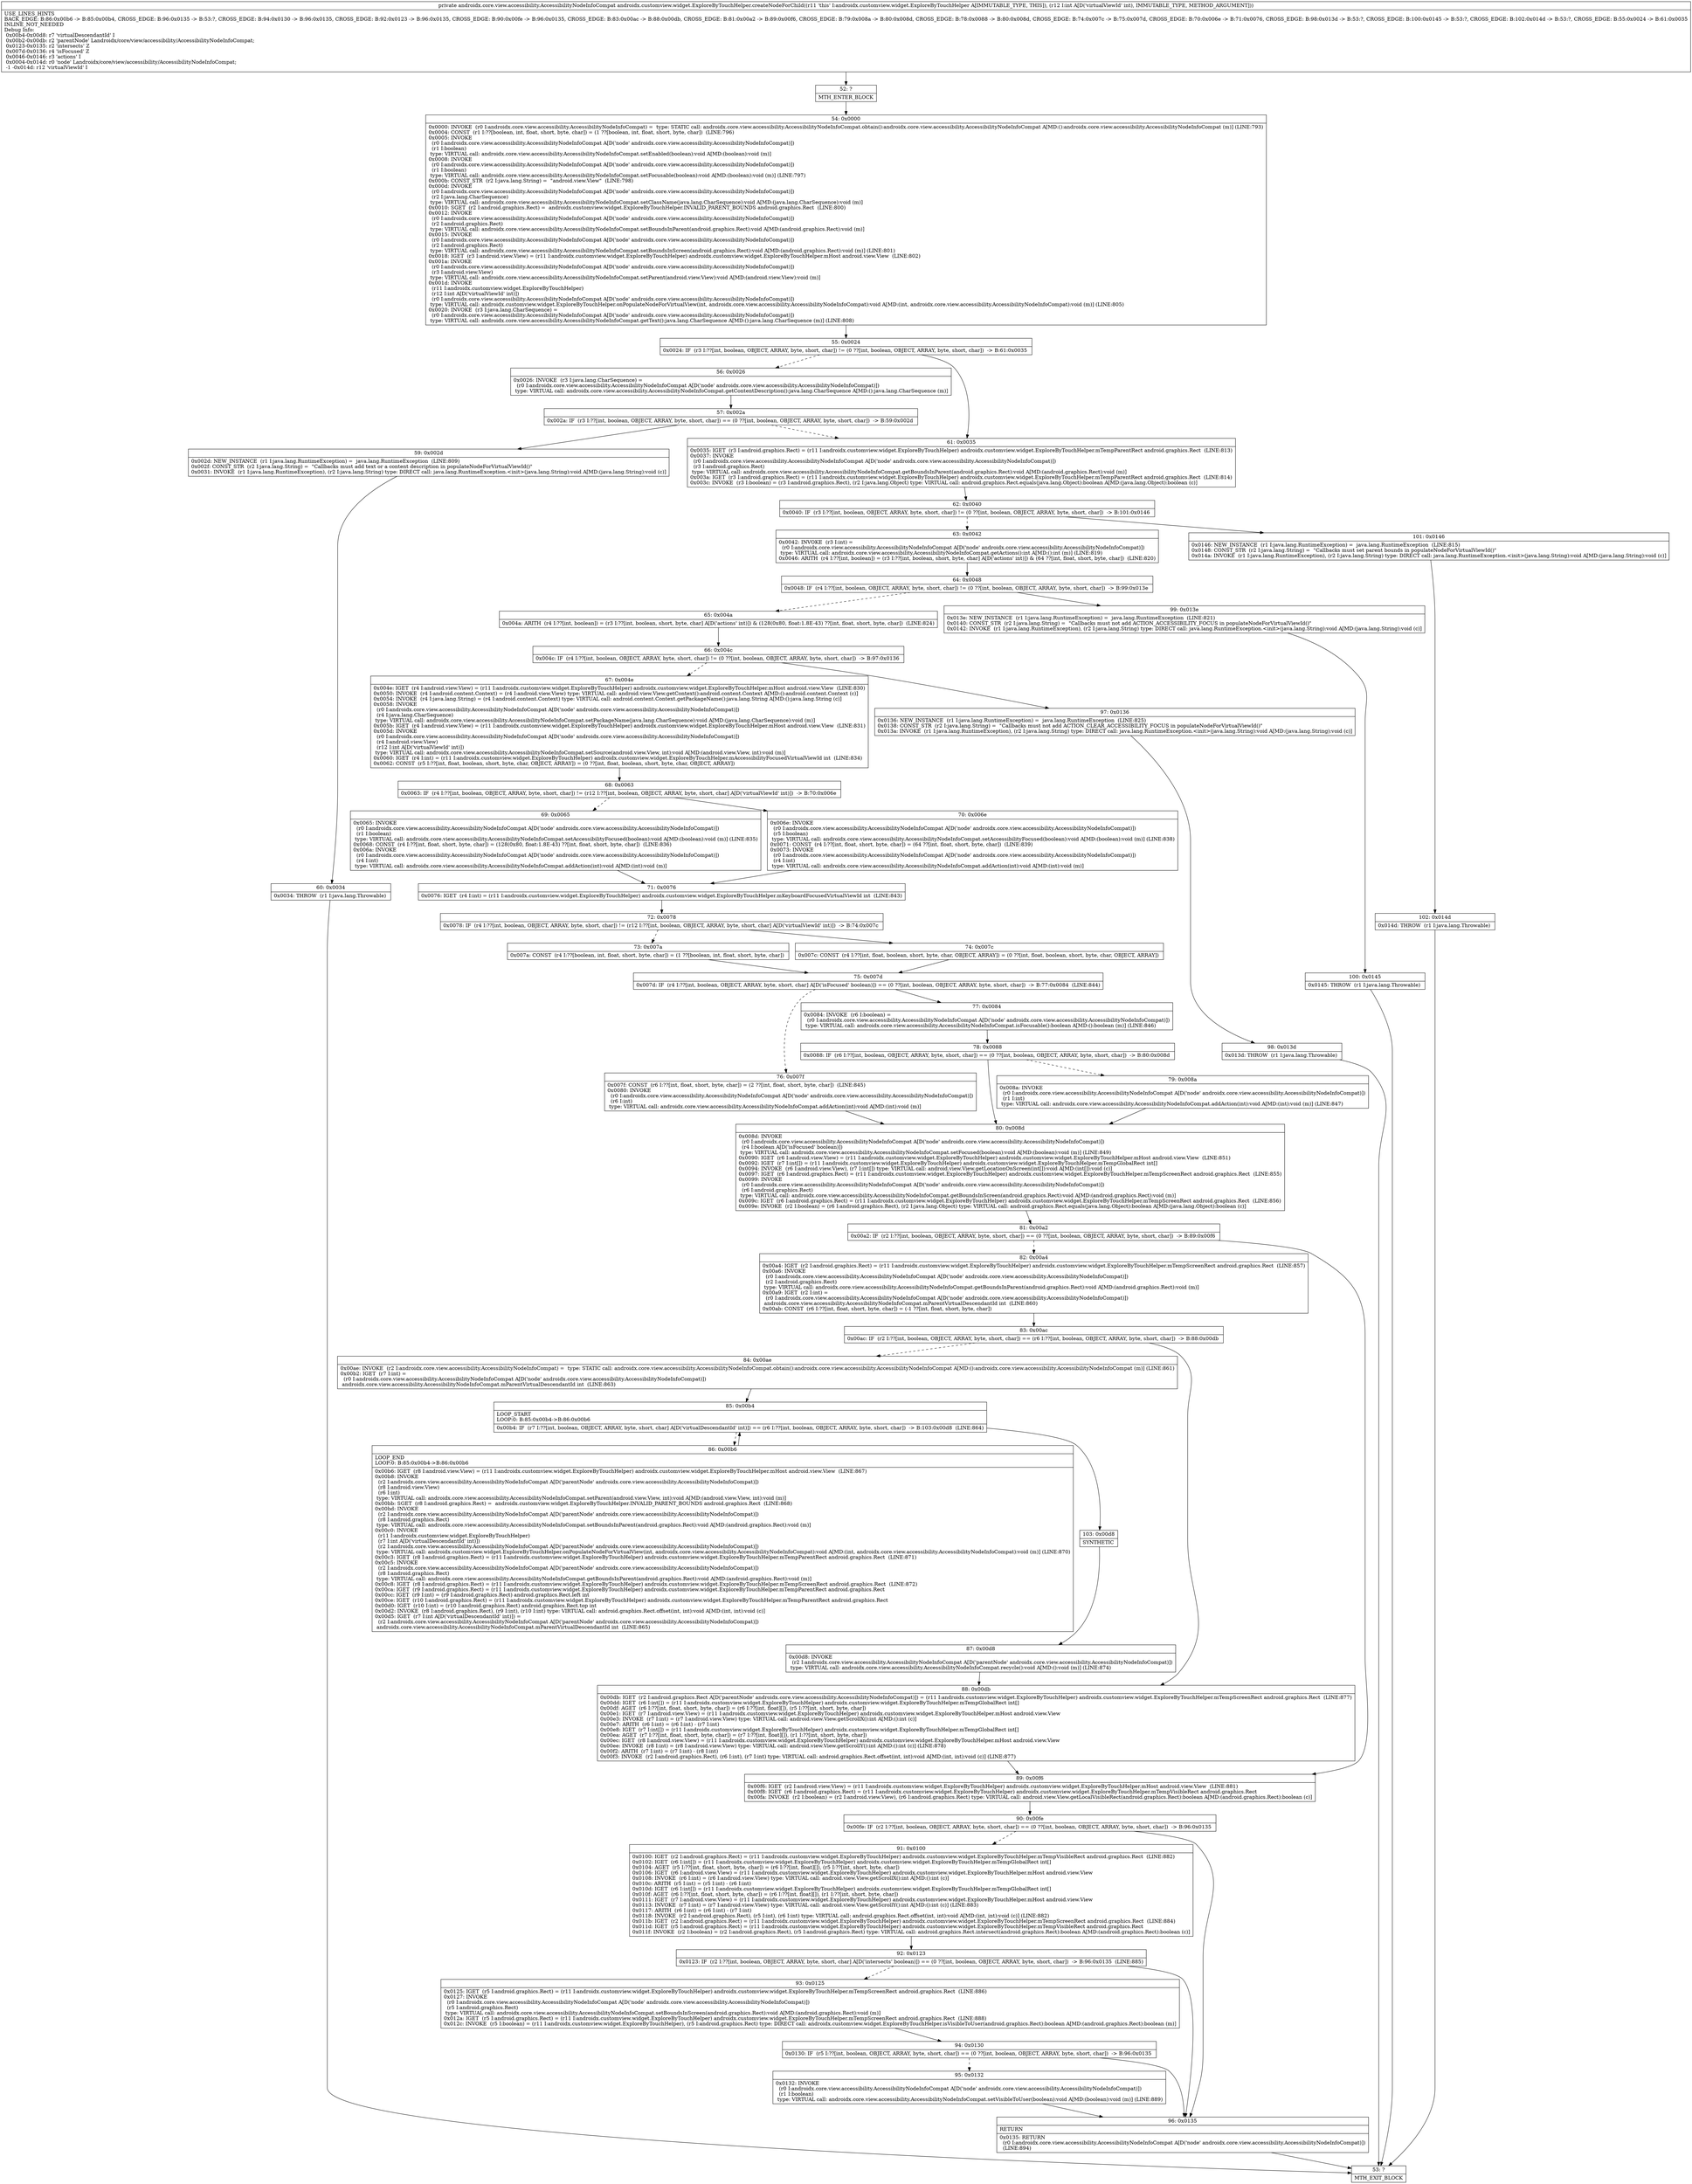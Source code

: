 digraph "CFG forandroidx.customview.widget.ExploreByTouchHelper.createNodeForChild(I)Landroidx\/core\/view\/accessibility\/AccessibilityNodeInfoCompat;" {
Node_52 [shape=record,label="{52\:\ ?|MTH_ENTER_BLOCK\l}"];
Node_54 [shape=record,label="{54\:\ 0x0000|0x0000: INVOKE  (r0 I:androidx.core.view.accessibility.AccessibilityNodeInfoCompat) =  type: STATIC call: androidx.core.view.accessibility.AccessibilityNodeInfoCompat.obtain():androidx.core.view.accessibility.AccessibilityNodeInfoCompat A[MD:():androidx.core.view.accessibility.AccessibilityNodeInfoCompat (m)] (LINE:793)\l0x0004: CONST  (r1 I:??[boolean, int, float, short, byte, char]) = (1 ??[boolean, int, float, short, byte, char])  (LINE:796)\l0x0005: INVOKE  \l  (r0 I:androidx.core.view.accessibility.AccessibilityNodeInfoCompat A[D('node' androidx.core.view.accessibility.AccessibilityNodeInfoCompat)])\l  (r1 I:boolean)\l type: VIRTUAL call: androidx.core.view.accessibility.AccessibilityNodeInfoCompat.setEnabled(boolean):void A[MD:(boolean):void (m)]\l0x0008: INVOKE  \l  (r0 I:androidx.core.view.accessibility.AccessibilityNodeInfoCompat A[D('node' androidx.core.view.accessibility.AccessibilityNodeInfoCompat)])\l  (r1 I:boolean)\l type: VIRTUAL call: androidx.core.view.accessibility.AccessibilityNodeInfoCompat.setFocusable(boolean):void A[MD:(boolean):void (m)] (LINE:797)\l0x000b: CONST_STR  (r2 I:java.lang.String) =  \"android.view.View\"  (LINE:798)\l0x000d: INVOKE  \l  (r0 I:androidx.core.view.accessibility.AccessibilityNodeInfoCompat A[D('node' androidx.core.view.accessibility.AccessibilityNodeInfoCompat)])\l  (r2 I:java.lang.CharSequence)\l type: VIRTUAL call: androidx.core.view.accessibility.AccessibilityNodeInfoCompat.setClassName(java.lang.CharSequence):void A[MD:(java.lang.CharSequence):void (m)]\l0x0010: SGET  (r2 I:android.graphics.Rect) =  androidx.customview.widget.ExploreByTouchHelper.INVALID_PARENT_BOUNDS android.graphics.Rect  (LINE:800)\l0x0012: INVOKE  \l  (r0 I:androidx.core.view.accessibility.AccessibilityNodeInfoCompat A[D('node' androidx.core.view.accessibility.AccessibilityNodeInfoCompat)])\l  (r2 I:android.graphics.Rect)\l type: VIRTUAL call: androidx.core.view.accessibility.AccessibilityNodeInfoCompat.setBoundsInParent(android.graphics.Rect):void A[MD:(android.graphics.Rect):void (m)]\l0x0015: INVOKE  \l  (r0 I:androidx.core.view.accessibility.AccessibilityNodeInfoCompat A[D('node' androidx.core.view.accessibility.AccessibilityNodeInfoCompat)])\l  (r2 I:android.graphics.Rect)\l type: VIRTUAL call: androidx.core.view.accessibility.AccessibilityNodeInfoCompat.setBoundsInScreen(android.graphics.Rect):void A[MD:(android.graphics.Rect):void (m)] (LINE:801)\l0x0018: IGET  (r3 I:android.view.View) = (r11 I:androidx.customview.widget.ExploreByTouchHelper) androidx.customview.widget.ExploreByTouchHelper.mHost android.view.View  (LINE:802)\l0x001a: INVOKE  \l  (r0 I:androidx.core.view.accessibility.AccessibilityNodeInfoCompat A[D('node' androidx.core.view.accessibility.AccessibilityNodeInfoCompat)])\l  (r3 I:android.view.View)\l type: VIRTUAL call: androidx.core.view.accessibility.AccessibilityNodeInfoCompat.setParent(android.view.View):void A[MD:(android.view.View):void (m)]\l0x001d: INVOKE  \l  (r11 I:androidx.customview.widget.ExploreByTouchHelper)\l  (r12 I:int A[D('virtualViewId' int)])\l  (r0 I:androidx.core.view.accessibility.AccessibilityNodeInfoCompat A[D('node' androidx.core.view.accessibility.AccessibilityNodeInfoCompat)])\l type: VIRTUAL call: androidx.customview.widget.ExploreByTouchHelper.onPopulateNodeForVirtualView(int, androidx.core.view.accessibility.AccessibilityNodeInfoCompat):void A[MD:(int, androidx.core.view.accessibility.AccessibilityNodeInfoCompat):void (m)] (LINE:805)\l0x0020: INVOKE  (r3 I:java.lang.CharSequence) = \l  (r0 I:androidx.core.view.accessibility.AccessibilityNodeInfoCompat A[D('node' androidx.core.view.accessibility.AccessibilityNodeInfoCompat)])\l type: VIRTUAL call: androidx.core.view.accessibility.AccessibilityNodeInfoCompat.getText():java.lang.CharSequence A[MD:():java.lang.CharSequence (m)] (LINE:808)\l}"];
Node_55 [shape=record,label="{55\:\ 0x0024|0x0024: IF  (r3 I:??[int, boolean, OBJECT, ARRAY, byte, short, char]) != (0 ??[int, boolean, OBJECT, ARRAY, byte, short, char])  \-\> B:61:0x0035 \l}"];
Node_56 [shape=record,label="{56\:\ 0x0026|0x0026: INVOKE  (r3 I:java.lang.CharSequence) = \l  (r0 I:androidx.core.view.accessibility.AccessibilityNodeInfoCompat A[D('node' androidx.core.view.accessibility.AccessibilityNodeInfoCompat)])\l type: VIRTUAL call: androidx.core.view.accessibility.AccessibilityNodeInfoCompat.getContentDescription():java.lang.CharSequence A[MD:():java.lang.CharSequence (m)]\l}"];
Node_57 [shape=record,label="{57\:\ 0x002a|0x002a: IF  (r3 I:??[int, boolean, OBJECT, ARRAY, byte, short, char]) == (0 ??[int, boolean, OBJECT, ARRAY, byte, short, char])  \-\> B:59:0x002d \l}"];
Node_59 [shape=record,label="{59\:\ 0x002d|0x002d: NEW_INSTANCE  (r1 I:java.lang.RuntimeException) =  java.lang.RuntimeException  (LINE:809)\l0x002f: CONST_STR  (r2 I:java.lang.String) =  \"Callbacks must add text or a content description in populateNodeForVirtualViewId()\" \l0x0031: INVOKE  (r1 I:java.lang.RuntimeException), (r2 I:java.lang.String) type: DIRECT call: java.lang.RuntimeException.\<init\>(java.lang.String):void A[MD:(java.lang.String):void (c)]\l}"];
Node_60 [shape=record,label="{60\:\ 0x0034|0x0034: THROW  (r1 I:java.lang.Throwable) \l}"];
Node_53 [shape=record,label="{53\:\ ?|MTH_EXIT_BLOCK\l}"];
Node_61 [shape=record,label="{61\:\ 0x0035|0x0035: IGET  (r3 I:android.graphics.Rect) = (r11 I:androidx.customview.widget.ExploreByTouchHelper) androidx.customview.widget.ExploreByTouchHelper.mTempParentRect android.graphics.Rect  (LINE:813)\l0x0037: INVOKE  \l  (r0 I:androidx.core.view.accessibility.AccessibilityNodeInfoCompat A[D('node' androidx.core.view.accessibility.AccessibilityNodeInfoCompat)])\l  (r3 I:android.graphics.Rect)\l type: VIRTUAL call: androidx.core.view.accessibility.AccessibilityNodeInfoCompat.getBoundsInParent(android.graphics.Rect):void A[MD:(android.graphics.Rect):void (m)]\l0x003a: IGET  (r3 I:android.graphics.Rect) = (r11 I:androidx.customview.widget.ExploreByTouchHelper) androidx.customview.widget.ExploreByTouchHelper.mTempParentRect android.graphics.Rect  (LINE:814)\l0x003c: INVOKE  (r3 I:boolean) = (r3 I:android.graphics.Rect), (r2 I:java.lang.Object) type: VIRTUAL call: android.graphics.Rect.equals(java.lang.Object):boolean A[MD:(java.lang.Object):boolean (c)]\l}"];
Node_62 [shape=record,label="{62\:\ 0x0040|0x0040: IF  (r3 I:??[int, boolean, OBJECT, ARRAY, byte, short, char]) != (0 ??[int, boolean, OBJECT, ARRAY, byte, short, char])  \-\> B:101:0x0146 \l}"];
Node_63 [shape=record,label="{63\:\ 0x0042|0x0042: INVOKE  (r3 I:int) = \l  (r0 I:androidx.core.view.accessibility.AccessibilityNodeInfoCompat A[D('node' androidx.core.view.accessibility.AccessibilityNodeInfoCompat)])\l type: VIRTUAL call: androidx.core.view.accessibility.AccessibilityNodeInfoCompat.getActions():int A[MD:():int (m)] (LINE:819)\l0x0046: ARITH  (r4 I:??[int, boolean]) = (r3 I:??[int, boolean, short, byte, char] A[D('actions' int)]) & (64 ??[int, float, short, byte, char])  (LINE:820)\l}"];
Node_64 [shape=record,label="{64\:\ 0x0048|0x0048: IF  (r4 I:??[int, boolean, OBJECT, ARRAY, byte, short, char]) != (0 ??[int, boolean, OBJECT, ARRAY, byte, short, char])  \-\> B:99:0x013e \l}"];
Node_65 [shape=record,label="{65\:\ 0x004a|0x004a: ARITH  (r4 I:??[int, boolean]) = (r3 I:??[int, boolean, short, byte, char] A[D('actions' int)]) & (128(0x80, float:1.8E\-43) ??[int, float, short, byte, char])  (LINE:824)\l}"];
Node_66 [shape=record,label="{66\:\ 0x004c|0x004c: IF  (r4 I:??[int, boolean, OBJECT, ARRAY, byte, short, char]) != (0 ??[int, boolean, OBJECT, ARRAY, byte, short, char])  \-\> B:97:0x0136 \l}"];
Node_67 [shape=record,label="{67\:\ 0x004e|0x004e: IGET  (r4 I:android.view.View) = (r11 I:androidx.customview.widget.ExploreByTouchHelper) androidx.customview.widget.ExploreByTouchHelper.mHost android.view.View  (LINE:830)\l0x0050: INVOKE  (r4 I:android.content.Context) = (r4 I:android.view.View) type: VIRTUAL call: android.view.View.getContext():android.content.Context A[MD:():android.content.Context (c)]\l0x0054: INVOKE  (r4 I:java.lang.String) = (r4 I:android.content.Context) type: VIRTUAL call: android.content.Context.getPackageName():java.lang.String A[MD:():java.lang.String (c)]\l0x0058: INVOKE  \l  (r0 I:androidx.core.view.accessibility.AccessibilityNodeInfoCompat A[D('node' androidx.core.view.accessibility.AccessibilityNodeInfoCompat)])\l  (r4 I:java.lang.CharSequence)\l type: VIRTUAL call: androidx.core.view.accessibility.AccessibilityNodeInfoCompat.setPackageName(java.lang.CharSequence):void A[MD:(java.lang.CharSequence):void (m)]\l0x005b: IGET  (r4 I:android.view.View) = (r11 I:androidx.customview.widget.ExploreByTouchHelper) androidx.customview.widget.ExploreByTouchHelper.mHost android.view.View  (LINE:831)\l0x005d: INVOKE  \l  (r0 I:androidx.core.view.accessibility.AccessibilityNodeInfoCompat A[D('node' androidx.core.view.accessibility.AccessibilityNodeInfoCompat)])\l  (r4 I:android.view.View)\l  (r12 I:int A[D('virtualViewId' int)])\l type: VIRTUAL call: androidx.core.view.accessibility.AccessibilityNodeInfoCompat.setSource(android.view.View, int):void A[MD:(android.view.View, int):void (m)]\l0x0060: IGET  (r4 I:int) = (r11 I:androidx.customview.widget.ExploreByTouchHelper) androidx.customview.widget.ExploreByTouchHelper.mAccessibilityFocusedVirtualViewId int  (LINE:834)\l0x0062: CONST  (r5 I:??[int, float, boolean, short, byte, char, OBJECT, ARRAY]) = (0 ??[int, float, boolean, short, byte, char, OBJECT, ARRAY]) \l}"];
Node_68 [shape=record,label="{68\:\ 0x0063|0x0063: IF  (r4 I:??[int, boolean, OBJECT, ARRAY, byte, short, char]) != (r12 I:??[int, boolean, OBJECT, ARRAY, byte, short, char] A[D('virtualViewId' int)])  \-\> B:70:0x006e \l}"];
Node_69 [shape=record,label="{69\:\ 0x0065|0x0065: INVOKE  \l  (r0 I:androidx.core.view.accessibility.AccessibilityNodeInfoCompat A[D('node' androidx.core.view.accessibility.AccessibilityNodeInfoCompat)])\l  (r1 I:boolean)\l type: VIRTUAL call: androidx.core.view.accessibility.AccessibilityNodeInfoCompat.setAccessibilityFocused(boolean):void A[MD:(boolean):void (m)] (LINE:835)\l0x0068: CONST  (r4 I:??[int, float, short, byte, char]) = (128(0x80, float:1.8E\-43) ??[int, float, short, byte, char])  (LINE:836)\l0x006a: INVOKE  \l  (r0 I:androidx.core.view.accessibility.AccessibilityNodeInfoCompat A[D('node' androidx.core.view.accessibility.AccessibilityNodeInfoCompat)])\l  (r4 I:int)\l type: VIRTUAL call: androidx.core.view.accessibility.AccessibilityNodeInfoCompat.addAction(int):void A[MD:(int):void (m)]\l}"];
Node_71 [shape=record,label="{71\:\ 0x0076|0x0076: IGET  (r4 I:int) = (r11 I:androidx.customview.widget.ExploreByTouchHelper) androidx.customview.widget.ExploreByTouchHelper.mKeyboardFocusedVirtualViewId int  (LINE:843)\l}"];
Node_72 [shape=record,label="{72\:\ 0x0078|0x0078: IF  (r4 I:??[int, boolean, OBJECT, ARRAY, byte, short, char]) != (r12 I:??[int, boolean, OBJECT, ARRAY, byte, short, char] A[D('virtualViewId' int)])  \-\> B:74:0x007c \l}"];
Node_73 [shape=record,label="{73\:\ 0x007a|0x007a: CONST  (r4 I:??[boolean, int, float, short, byte, char]) = (1 ??[boolean, int, float, short, byte, char]) \l}"];
Node_75 [shape=record,label="{75\:\ 0x007d|0x007d: IF  (r4 I:??[int, boolean, OBJECT, ARRAY, byte, short, char] A[D('isFocused' boolean)]) == (0 ??[int, boolean, OBJECT, ARRAY, byte, short, char])  \-\> B:77:0x0084  (LINE:844)\l}"];
Node_76 [shape=record,label="{76\:\ 0x007f|0x007f: CONST  (r6 I:??[int, float, short, byte, char]) = (2 ??[int, float, short, byte, char])  (LINE:845)\l0x0080: INVOKE  \l  (r0 I:androidx.core.view.accessibility.AccessibilityNodeInfoCompat A[D('node' androidx.core.view.accessibility.AccessibilityNodeInfoCompat)])\l  (r6 I:int)\l type: VIRTUAL call: androidx.core.view.accessibility.AccessibilityNodeInfoCompat.addAction(int):void A[MD:(int):void (m)]\l}"];
Node_80 [shape=record,label="{80\:\ 0x008d|0x008d: INVOKE  \l  (r0 I:androidx.core.view.accessibility.AccessibilityNodeInfoCompat A[D('node' androidx.core.view.accessibility.AccessibilityNodeInfoCompat)])\l  (r4 I:boolean A[D('isFocused' boolean)])\l type: VIRTUAL call: androidx.core.view.accessibility.AccessibilityNodeInfoCompat.setFocused(boolean):void A[MD:(boolean):void (m)] (LINE:849)\l0x0090: IGET  (r6 I:android.view.View) = (r11 I:androidx.customview.widget.ExploreByTouchHelper) androidx.customview.widget.ExploreByTouchHelper.mHost android.view.View  (LINE:851)\l0x0092: IGET  (r7 I:int[]) = (r11 I:androidx.customview.widget.ExploreByTouchHelper) androidx.customview.widget.ExploreByTouchHelper.mTempGlobalRect int[] \l0x0094: INVOKE  (r6 I:android.view.View), (r7 I:int[]) type: VIRTUAL call: android.view.View.getLocationOnScreen(int[]):void A[MD:(int[]):void (c)]\l0x0097: IGET  (r6 I:android.graphics.Rect) = (r11 I:androidx.customview.widget.ExploreByTouchHelper) androidx.customview.widget.ExploreByTouchHelper.mTempScreenRect android.graphics.Rect  (LINE:855)\l0x0099: INVOKE  \l  (r0 I:androidx.core.view.accessibility.AccessibilityNodeInfoCompat A[D('node' androidx.core.view.accessibility.AccessibilityNodeInfoCompat)])\l  (r6 I:android.graphics.Rect)\l type: VIRTUAL call: androidx.core.view.accessibility.AccessibilityNodeInfoCompat.getBoundsInScreen(android.graphics.Rect):void A[MD:(android.graphics.Rect):void (m)]\l0x009c: IGET  (r6 I:android.graphics.Rect) = (r11 I:androidx.customview.widget.ExploreByTouchHelper) androidx.customview.widget.ExploreByTouchHelper.mTempScreenRect android.graphics.Rect  (LINE:856)\l0x009e: INVOKE  (r2 I:boolean) = (r6 I:android.graphics.Rect), (r2 I:java.lang.Object) type: VIRTUAL call: android.graphics.Rect.equals(java.lang.Object):boolean A[MD:(java.lang.Object):boolean (c)]\l}"];
Node_81 [shape=record,label="{81\:\ 0x00a2|0x00a2: IF  (r2 I:??[int, boolean, OBJECT, ARRAY, byte, short, char]) == (0 ??[int, boolean, OBJECT, ARRAY, byte, short, char])  \-\> B:89:0x00f6 \l}"];
Node_82 [shape=record,label="{82\:\ 0x00a4|0x00a4: IGET  (r2 I:android.graphics.Rect) = (r11 I:androidx.customview.widget.ExploreByTouchHelper) androidx.customview.widget.ExploreByTouchHelper.mTempScreenRect android.graphics.Rect  (LINE:857)\l0x00a6: INVOKE  \l  (r0 I:androidx.core.view.accessibility.AccessibilityNodeInfoCompat A[D('node' androidx.core.view.accessibility.AccessibilityNodeInfoCompat)])\l  (r2 I:android.graphics.Rect)\l type: VIRTUAL call: androidx.core.view.accessibility.AccessibilityNodeInfoCompat.getBoundsInParent(android.graphics.Rect):void A[MD:(android.graphics.Rect):void (m)]\l0x00a9: IGET  (r2 I:int) = \l  (r0 I:androidx.core.view.accessibility.AccessibilityNodeInfoCompat A[D('node' androidx.core.view.accessibility.AccessibilityNodeInfoCompat)])\l androidx.core.view.accessibility.AccessibilityNodeInfoCompat.mParentVirtualDescendantId int  (LINE:860)\l0x00ab: CONST  (r6 I:??[int, float, short, byte, char]) = (\-1 ??[int, float, short, byte, char]) \l}"];
Node_83 [shape=record,label="{83\:\ 0x00ac|0x00ac: IF  (r2 I:??[int, boolean, OBJECT, ARRAY, byte, short, char]) == (r6 I:??[int, boolean, OBJECT, ARRAY, byte, short, char])  \-\> B:88:0x00db \l}"];
Node_84 [shape=record,label="{84\:\ 0x00ae|0x00ae: INVOKE  (r2 I:androidx.core.view.accessibility.AccessibilityNodeInfoCompat) =  type: STATIC call: androidx.core.view.accessibility.AccessibilityNodeInfoCompat.obtain():androidx.core.view.accessibility.AccessibilityNodeInfoCompat A[MD:():androidx.core.view.accessibility.AccessibilityNodeInfoCompat (m)] (LINE:861)\l0x00b2: IGET  (r7 I:int) = \l  (r0 I:androidx.core.view.accessibility.AccessibilityNodeInfoCompat A[D('node' androidx.core.view.accessibility.AccessibilityNodeInfoCompat)])\l androidx.core.view.accessibility.AccessibilityNodeInfoCompat.mParentVirtualDescendantId int  (LINE:863)\l}"];
Node_85 [shape=record,label="{85\:\ 0x00b4|LOOP_START\lLOOP:0: B:85:0x00b4\-\>B:86:0x00b6\l|0x00b4: IF  (r7 I:??[int, boolean, OBJECT, ARRAY, byte, short, char] A[D('virtualDescendantId' int)]) == (r6 I:??[int, boolean, OBJECT, ARRAY, byte, short, char])  \-\> B:103:0x00d8  (LINE:864)\l}"];
Node_86 [shape=record,label="{86\:\ 0x00b6|LOOP_END\lLOOP:0: B:85:0x00b4\-\>B:86:0x00b6\l|0x00b6: IGET  (r8 I:android.view.View) = (r11 I:androidx.customview.widget.ExploreByTouchHelper) androidx.customview.widget.ExploreByTouchHelper.mHost android.view.View  (LINE:867)\l0x00b8: INVOKE  \l  (r2 I:androidx.core.view.accessibility.AccessibilityNodeInfoCompat A[D('parentNode' androidx.core.view.accessibility.AccessibilityNodeInfoCompat)])\l  (r8 I:android.view.View)\l  (r6 I:int)\l type: VIRTUAL call: androidx.core.view.accessibility.AccessibilityNodeInfoCompat.setParent(android.view.View, int):void A[MD:(android.view.View, int):void (m)]\l0x00bb: SGET  (r8 I:android.graphics.Rect) =  androidx.customview.widget.ExploreByTouchHelper.INVALID_PARENT_BOUNDS android.graphics.Rect  (LINE:868)\l0x00bd: INVOKE  \l  (r2 I:androidx.core.view.accessibility.AccessibilityNodeInfoCompat A[D('parentNode' androidx.core.view.accessibility.AccessibilityNodeInfoCompat)])\l  (r8 I:android.graphics.Rect)\l type: VIRTUAL call: androidx.core.view.accessibility.AccessibilityNodeInfoCompat.setBoundsInParent(android.graphics.Rect):void A[MD:(android.graphics.Rect):void (m)]\l0x00c0: INVOKE  \l  (r11 I:androidx.customview.widget.ExploreByTouchHelper)\l  (r7 I:int A[D('virtualDescendantId' int)])\l  (r2 I:androidx.core.view.accessibility.AccessibilityNodeInfoCompat A[D('parentNode' androidx.core.view.accessibility.AccessibilityNodeInfoCompat)])\l type: VIRTUAL call: androidx.customview.widget.ExploreByTouchHelper.onPopulateNodeForVirtualView(int, androidx.core.view.accessibility.AccessibilityNodeInfoCompat):void A[MD:(int, androidx.core.view.accessibility.AccessibilityNodeInfoCompat):void (m)] (LINE:870)\l0x00c3: IGET  (r8 I:android.graphics.Rect) = (r11 I:androidx.customview.widget.ExploreByTouchHelper) androidx.customview.widget.ExploreByTouchHelper.mTempParentRect android.graphics.Rect  (LINE:871)\l0x00c5: INVOKE  \l  (r2 I:androidx.core.view.accessibility.AccessibilityNodeInfoCompat A[D('parentNode' androidx.core.view.accessibility.AccessibilityNodeInfoCompat)])\l  (r8 I:android.graphics.Rect)\l type: VIRTUAL call: androidx.core.view.accessibility.AccessibilityNodeInfoCompat.getBoundsInParent(android.graphics.Rect):void A[MD:(android.graphics.Rect):void (m)]\l0x00c8: IGET  (r8 I:android.graphics.Rect) = (r11 I:androidx.customview.widget.ExploreByTouchHelper) androidx.customview.widget.ExploreByTouchHelper.mTempScreenRect android.graphics.Rect  (LINE:872)\l0x00ca: IGET  (r9 I:android.graphics.Rect) = (r11 I:androidx.customview.widget.ExploreByTouchHelper) androidx.customview.widget.ExploreByTouchHelper.mTempParentRect android.graphics.Rect \l0x00cc: IGET  (r9 I:int) = (r9 I:android.graphics.Rect) android.graphics.Rect.left int \l0x00ce: IGET  (r10 I:android.graphics.Rect) = (r11 I:androidx.customview.widget.ExploreByTouchHelper) androidx.customview.widget.ExploreByTouchHelper.mTempParentRect android.graphics.Rect \l0x00d0: IGET  (r10 I:int) = (r10 I:android.graphics.Rect) android.graphics.Rect.top int \l0x00d2: INVOKE  (r8 I:android.graphics.Rect), (r9 I:int), (r10 I:int) type: VIRTUAL call: android.graphics.Rect.offset(int, int):void A[MD:(int, int):void (c)]\l0x00d5: IGET  (r7 I:int A[D('virtualDescendantId' int)]) = \l  (r2 I:androidx.core.view.accessibility.AccessibilityNodeInfoCompat A[D('parentNode' androidx.core.view.accessibility.AccessibilityNodeInfoCompat)])\l androidx.core.view.accessibility.AccessibilityNodeInfoCompat.mParentVirtualDescendantId int  (LINE:865)\l}"];
Node_103 [shape=record,label="{103\:\ 0x00d8|SYNTHETIC\l}"];
Node_87 [shape=record,label="{87\:\ 0x00d8|0x00d8: INVOKE  \l  (r2 I:androidx.core.view.accessibility.AccessibilityNodeInfoCompat A[D('parentNode' androidx.core.view.accessibility.AccessibilityNodeInfoCompat)])\l type: VIRTUAL call: androidx.core.view.accessibility.AccessibilityNodeInfoCompat.recycle():void A[MD:():void (m)] (LINE:874)\l}"];
Node_88 [shape=record,label="{88\:\ 0x00db|0x00db: IGET  (r2 I:android.graphics.Rect A[D('parentNode' androidx.core.view.accessibility.AccessibilityNodeInfoCompat)]) = (r11 I:androidx.customview.widget.ExploreByTouchHelper) androidx.customview.widget.ExploreByTouchHelper.mTempScreenRect android.graphics.Rect  (LINE:877)\l0x00dd: IGET  (r6 I:int[]) = (r11 I:androidx.customview.widget.ExploreByTouchHelper) androidx.customview.widget.ExploreByTouchHelper.mTempGlobalRect int[] \l0x00df: AGET  (r6 I:??[int, float, short, byte, char]) = (r6 I:??[int, float][]), (r5 I:??[int, short, byte, char]) \l0x00e1: IGET  (r7 I:android.view.View) = (r11 I:androidx.customview.widget.ExploreByTouchHelper) androidx.customview.widget.ExploreByTouchHelper.mHost android.view.View \l0x00e3: INVOKE  (r7 I:int) = (r7 I:android.view.View) type: VIRTUAL call: android.view.View.getScrollX():int A[MD:():int (c)]\l0x00e7: ARITH  (r6 I:int) = (r6 I:int) \- (r7 I:int) \l0x00e8: IGET  (r7 I:int[]) = (r11 I:androidx.customview.widget.ExploreByTouchHelper) androidx.customview.widget.ExploreByTouchHelper.mTempGlobalRect int[] \l0x00ea: AGET  (r7 I:??[int, float, short, byte, char]) = (r7 I:??[int, float][]), (r1 I:??[int, short, byte, char]) \l0x00ec: IGET  (r8 I:android.view.View) = (r11 I:androidx.customview.widget.ExploreByTouchHelper) androidx.customview.widget.ExploreByTouchHelper.mHost android.view.View \l0x00ee: INVOKE  (r8 I:int) = (r8 I:android.view.View) type: VIRTUAL call: android.view.View.getScrollY():int A[MD:():int (c)] (LINE:878)\l0x00f2: ARITH  (r7 I:int) = (r7 I:int) \- (r8 I:int) \l0x00f3: INVOKE  (r2 I:android.graphics.Rect), (r6 I:int), (r7 I:int) type: VIRTUAL call: android.graphics.Rect.offset(int, int):void A[MD:(int, int):void (c)] (LINE:877)\l}"];
Node_89 [shape=record,label="{89\:\ 0x00f6|0x00f6: IGET  (r2 I:android.view.View) = (r11 I:androidx.customview.widget.ExploreByTouchHelper) androidx.customview.widget.ExploreByTouchHelper.mHost android.view.View  (LINE:881)\l0x00f8: IGET  (r6 I:android.graphics.Rect) = (r11 I:androidx.customview.widget.ExploreByTouchHelper) androidx.customview.widget.ExploreByTouchHelper.mTempVisibleRect android.graphics.Rect \l0x00fa: INVOKE  (r2 I:boolean) = (r2 I:android.view.View), (r6 I:android.graphics.Rect) type: VIRTUAL call: android.view.View.getLocalVisibleRect(android.graphics.Rect):boolean A[MD:(android.graphics.Rect):boolean (c)]\l}"];
Node_90 [shape=record,label="{90\:\ 0x00fe|0x00fe: IF  (r2 I:??[int, boolean, OBJECT, ARRAY, byte, short, char]) == (0 ??[int, boolean, OBJECT, ARRAY, byte, short, char])  \-\> B:96:0x0135 \l}"];
Node_91 [shape=record,label="{91\:\ 0x0100|0x0100: IGET  (r2 I:android.graphics.Rect) = (r11 I:androidx.customview.widget.ExploreByTouchHelper) androidx.customview.widget.ExploreByTouchHelper.mTempVisibleRect android.graphics.Rect  (LINE:882)\l0x0102: IGET  (r6 I:int[]) = (r11 I:androidx.customview.widget.ExploreByTouchHelper) androidx.customview.widget.ExploreByTouchHelper.mTempGlobalRect int[] \l0x0104: AGET  (r5 I:??[int, float, short, byte, char]) = (r6 I:??[int, float][]), (r5 I:??[int, short, byte, char]) \l0x0106: IGET  (r6 I:android.view.View) = (r11 I:androidx.customview.widget.ExploreByTouchHelper) androidx.customview.widget.ExploreByTouchHelper.mHost android.view.View \l0x0108: INVOKE  (r6 I:int) = (r6 I:android.view.View) type: VIRTUAL call: android.view.View.getScrollX():int A[MD:():int (c)]\l0x010c: ARITH  (r5 I:int) = (r5 I:int) \- (r6 I:int) \l0x010d: IGET  (r6 I:int[]) = (r11 I:androidx.customview.widget.ExploreByTouchHelper) androidx.customview.widget.ExploreByTouchHelper.mTempGlobalRect int[] \l0x010f: AGET  (r6 I:??[int, float, short, byte, char]) = (r6 I:??[int, float][]), (r1 I:??[int, short, byte, char]) \l0x0111: IGET  (r7 I:android.view.View) = (r11 I:androidx.customview.widget.ExploreByTouchHelper) androidx.customview.widget.ExploreByTouchHelper.mHost android.view.View \l0x0113: INVOKE  (r7 I:int) = (r7 I:android.view.View) type: VIRTUAL call: android.view.View.getScrollY():int A[MD:():int (c)] (LINE:883)\l0x0117: ARITH  (r6 I:int) = (r6 I:int) \- (r7 I:int) \l0x0118: INVOKE  (r2 I:android.graphics.Rect), (r5 I:int), (r6 I:int) type: VIRTUAL call: android.graphics.Rect.offset(int, int):void A[MD:(int, int):void (c)] (LINE:882)\l0x011b: IGET  (r2 I:android.graphics.Rect) = (r11 I:androidx.customview.widget.ExploreByTouchHelper) androidx.customview.widget.ExploreByTouchHelper.mTempScreenRect android.graphics.Rect  (LINE:884)\l0x011d: IGET  (r5 I:android.graphics.Rect) = (r11 I:androidx.customview.widget.ExploreByTouchHelper) androidx.customview.widget.ExploreByTouchHelper.mTempVisibleRect android.graphics.Rect \l0x011f: INVOKE  (r2 I:boolean) = (r2 I:android.graphics.Rect), (r5 I:android.graphics.Rect) type: VIRTUAL call: android.graphics.Rect.intersect(android.graphics.Rect):boolean A[MD:(android.graphics.Rect):boolean (c)]\l}"];
Node_92 [shape=record,label="{92\:\ 0x0123|0x0123: IF  (r2 I:??[int, boolean, OBJECT, ARRAY, byte, short, char] A[D('intersects' boolean)]) == (0 ??[int, boolean, OBJECT, ARRAY, byte, short, char])  \-\> B:96:0x0135  (LINE:885)\l}"];
Node_93 [shape=record,label="{93\:\ 0x0125|0x0125: IGET  (r5 I:android.graphics.Rect) = (r11 I:androidx.customview.widget.ExploreByTouchHelper) androidx.customview.widget.ExploreByTouchHelper.mTempScreenRect android.graphics.Rect  (LINE:886)\l0x0127: INVOKE  \l  (r0 I:androidx.core.view.accessibility.AccessibilityNodeInfoCompat A[D('node' androidx.core.view.accessibility.AccessibilityNodeInfoCompat)])\l  (r5 I:android.graphics.Rect)\l type: VIRTUAL call: androidx.core.view.accessibility.AccessibilityNodeInfoCompat.setBoundsInScreen(android.graphics.Rect):void A[MD:(android.graphics.Rect):void (m)]\l0x012a: IGET  (r5 I:android.graphics.Rect) = (r11 I:androidx.customview.widget.ExploreByTouchHelper) androidx.customview.widget.ExploreByTouchHelper.mTempScreenRect android.graphics.Rect  (LINE:888)\l0x012c: INVOKE  (r5 I:boolean) = (r11 I:androidx.customview.widget.ExploreByTouchHelper), (r5 I:android.graphics.Rect) type: DIRECT call: androidx.customview.widget.ExploreByTouchHelper.isVisibleToUser(android.graphics.Rect):boolean A[MD:(android.graphics.Rect):boolean (m)]\l}"];
Node_94 [shape=record,label="{94\:\ 0x0130|0x0130: IF  (r5 I:??[int, boolean, OBJECT, ARRAY, byte, short, char]) == (0 ??[int, boolean, OBJECT, ARRAY, byte, short, char])  \-\> B:96:0x0135 \l}"];
Node_95 [shape=record,label="{95\:\ 0x0132|0x0132: INVOKE  \l  (r0 I:androidx.core.view.accessibility.AccessibilityNodeInfoCompat A[D('node' androidx.core.view.accessibility.AccessibilityNodeInfoCompat)])\l  (r1 I:boolean)\l type: VIRTUAL call: androidx.core.view.accessibility.AccessibilityNodeInfoCompat.setVisibleToUser(boolean):void A[MD:(boolean):void (m)] (LINE:889)\l}"];
Node_96 [shape=record,label="{96\:\ 0x0135|RETURN\l|0x0135: RETURN  \l  (r0 I:androidx.core.view.accessibility.AccessibilityNodeInfoCompat A[D('node' androidx.core.view.accessibility.AccessibilityNodeInfoCompat)])\l  (LINE:894)\l}"];
Node_77 [shape=record,label="{77\:\ 0x0084|0x0084: INVOKE  (r6 I:boolean) = \l  (r0 I:androidx.core.view.accessibility.AccessibilityNodeInfoCompat A[D('node' androidx.core.view.accessibility.AccessibilityNodeInfoCompat)])\l type: VIRTUAL call: androidx.core.view.accessibility.AccessibilityNodeInfoCompat.isFocusable():boolean A[MD:():boolean (m)] (LINE:846)\l}"];
Node_78 [shape=record,label="{78\:\ 0x0088|0x0088: IF  (r6 I:??[int, boolean, OBJECT, ARRAY, byte, short, char]) == (0 ??[int, boolean, OBJECT, ARRAY, byte, short, char])  \-\> B:80:0x008d \l}"];
Node_79 [shape=record,label="{79\:\ 0x008a|0x008a: INVOKE  \l  (r0 I:androidx.core.view.accessibility.AccessibilityNodeInfoCompat A[D('node' androidx.core.view.accessibility.AccessibilityNodeInfoCompat)])\l  (r1 I:int)\l type: VIRTUAL call: androidx.core.view.accessibility.AccessibilityNodeInfoCompat.addAction(int):void A[MD:(int):void (m)] (LINE:847)\l}"];
Node_74 [shape=record,label="{74\:\ 0x007c|0x007c: CONST  (r4 I:??[int, float, boolean, short, byte, char, OBJECT, ARRAY]) = (0 ??[int, float, boolean, short, byte, char, OBJECT, ARRAY]) \l}"];
Node_70 [shape=record,label="{70\:\ 0x006e|0x006e: INVOKE  \l  (r0 I:androidx.core.view.accessibility.AccessibilityNodeInfoCompat A[D('node' androidx.core.view.accessibility.AccessibilityNodeInfoCompat)])\l  (r5 I:boolean)\l type: VIRTUAL call: androidx.core.view.accessibility.AccessibilityNodeInfoCompat.setAccessibilityFocused(boolean):void A[MD:(boolean):void (m)] (LINE:838)\l0x0071: CONST  (r4 I:??[int, float, short, byte, char]) = (64 ??[int, float, short, byte, char])  (LINE:839)\l0x0073: INVOKE  \l  (r0 I:androidx.core.view.accessibility.AccessibilityNodeInfoCompat A[D('node' androidx.core.view.accessibility.AccessibilityNodeInfoCompat)])\l  (r4 I:int)\l type: VIRTUAL call: androidx.core.view.accessibility.AccessibilityNodeInfoCompat.addAction(int):void A[MD:(int):void (m)]\l}"];
Node_97 [shape=record,label="{97\:\ 0x0136|0x0136: NEW_INSTANCE  (r1 I:java.lang.RuntimeException) =  java.lang.RuntimeException  (LINE:825)\l0x0138: CONST_STR  (r2 I:java.lang.String) =  \"Callbacks must not add ACTION_CLEAR_ACCESSIBILITY_FOCUS in populateNodeForVirtualViewId()\" \l0x013a: INVOKE  (r1 I:java.lang.RuntimeException), (r2 I:java.lang.String) type: DIRECT call: java.lang.RuntimeException.\<init\>(java.lang.String):void A[MD:(java.lang.String):void (c)]\l}"];
Node_98 [shape=record,label="{98\:\ 0x013d|0x013d: THROW  (r1 I:java.lang.Throwable) \l}"];
Node_99 [shape=record,label="{99\:\ 0x013e|0x013e: NEW_INSTANCE  (r1 I:java.lang.RuntimeException) =  java.lang.RuntimeException  (LINE:821)\l0x0140: CONST_STR  (r2 I:java.lang.String) =  \"Callbacks must not add ACTION_ACCESSIBILITY_FOCUS in populateNodeForVirtualViewId()\" \l0x0142: INVOKE  (r1 I:java.lang.RuntimeException), (r2 I:java.lang.String) type: DIRECT call: java.lang.RuntimeException.\<init\>(java.lang.String):void A[MD:(java.lang.String):void (c)]\l}"];
Node_100 [shape=record,label="{100\:\ 0x0145|0x0145: THROW  (r1 I:java.lang.Throwable) \l}"];
Node_101 [shape=record,label="{101\:\ 0x0146|0x0146: NEW_INSTANCE  (r1 I:java.lang.RuntimeException) =  java.lang.RuntimeException  (LINE:815)\l0x0148: CONST_STR  (r2 I:java.lang.String) =  \"Callbacks must set parent bounds in populateNodeForVirtualViewId()\" \l0x014a: INVOKE  (r1 I:java.lang.RuntimeException), (r2 I:java.lang.String) type: DIRECT call: java.lang.RuntimeException.\<init\>(java.lang.String):void A[MD:(java.lang.String):void (c)]\l}"];
Node_102 [shape=record,label="{102\:\ 0x014d|0x014d: THROW  (r1 I:java.lang.Throwable) \l}"];
MethodNode[shape=record,label="{private androidx.core.view.accessibility.AccessibilityNodeInfoCompat androidx.customview.widget.ExploreByTouchHelper.createNodeForChild((r11 'this' I:androidx.customview.widget.ExploreByTouchHelper A[IMMUTABLE_TYPE, THIS]), (r12 I:int A[D('virtualViewId' int), IMMUTABLE_TYPE, METHOD_ARGUMENT]))  | USE_LINES_HINTS\lBACK_EDGE: B:86:0x00b6 \-\> B:85:0x00b4, CROSS_EDGE: B:96:0x0135 \-\> B:53:?, CROSS_EDGE: B:94:0x0130 \-\> B:96:0x0135, CROSS_EDGE: B:92:0x0123 \-\> B:96:0x0135, CROSS_EDGE: B:90:0x00fe \-\> B:96:0x0135, CROSS_EDGE: B:83:0x00ac \-\> B:88:0x00db, CROSS_EDGE: B:81:0x00a2 \-\> B:89:0x00f6, CROSS_EDGE: B:79:0x008a \-\> B:80:0x008d, CROSS_EDGE: B:78:0x0088 \-\> B:80:0x008d, CROSS_EDGE: B:74:0x007c \-\> B:75:0x007d, CROSS_EDGE: B:70:0x006e \-\> B:71:0x0076, CROSS_EDGE: B:98:0x013d \-\> B:53:?, CROSS_EDGE: B:100:0x0145 \-\> B:53:?, CROSS_EDGE: B:102:0x014d \-\> B:53:?, CROSS_EDGE: B:55:0x0024 \-\> B:61:0x0035\lINLINE_NOT_NEEDED\lDebug Info:\l  0x00b4\-0x00d8: r7 'virtualDescendantId' I\l  0x00b2\-0x00db: r2 'parentNode' Landroidx\/core\/view\/accessibility\/AccessibilityNodeInfoCompat;\l  0x0123\-0x0135: r2 'intersects' Z\l  0x007d\-0x0136: r4 'isFocused' Z\l  0x0046\-0x0146: r3 'actions' I\l  0x0004\-0x014d: r0 'node' Landroidx\/core\/view\/accessibility\/AccessibilityNodeInfoCompat;\l  \-1 \-0x014d: r12 'virtualViewId' I\l}"];
MethodNode -> Node_52;Node_52 -> Node_54;
Node_54 -> Node_55;
Node_55 -> Node_56[style=dashed];
Node_55 -> Node_61;
Node_56 -> Node_57;
Node_57 -> Node_59;
Node_57 -> Node_61[style=dashed];
Node_59 -> Node_60;
Node_60 -> Node_53;
Node_61 -> Node_62;
Node_62 -> Node_63[style=dashed];
Node_62 -> Node_101;
Node_63 -> Node_64;
Node_64 -> Node_65[style=dashed];
Node_64 -> Node_99;
Node_65 -> Node_66;
Node_66 -> Node_67[style=dashed];
Node_66 -> Node_97;
Node_67 -> Node_68;
Node_68 -> Node_69[style=dashed];
Node_68 -> Node_70;
Node_69 -> Node_71;
Node_71 -> Node_72;
Node_72 -> Node_73[style=dashed];
Node_72 -> Node_74;
Node_73 -> Node_75;
Node_75 -> Node_76[style=dashed];
Node_75 -> Node_77;
Node_76 -> Node_80;
Node_80 -> Node_81;
Node_81 -> Node_82[style=dashed];
Node_81 -> Node_89;
Node_82 -> Node_83;
Node_83 -> Node_84[style=dashed];
Node_83 -> Node_88;
Node_84 -> Node_85;
Node_85 -> Node_86[style=dashed];
Node_85 -> Node_103;
Node_86 -> Node_85;
Node_103 -> Node_87;
Node_87 -> Node_88;
Node_88 -> Node_89;
Node_89 -> Node_90;
Node_90 -> Node_91[style=dashed];
Node_90 -> Node_96;
Node_91 -> Node_92;
Node_92 -> Node_93[style=dashed];
Node_92 -> Node_96;
Node_93 -> Node_94;
Node_94 -> Node_95[style=dashed];
Node_94 -> Node_96;
Node_95 -> Node_96;
Node_96 -> Node_53;
Node_77 -> Node_78;
Node_78 -> Node_79[style=dashed];
Node_78 -> Node_80;
Node_79 -> Node_80;
Node_74 -> Node_75;
Node_70 -> Node_71;
Node_97 -> Node_98;
Node_98 -> Node_53;
Node_99 -> Node_100;
Node_100 -> Node_53;
Node_101 -> Node_102;
Node_102 -> Node_53;
}

